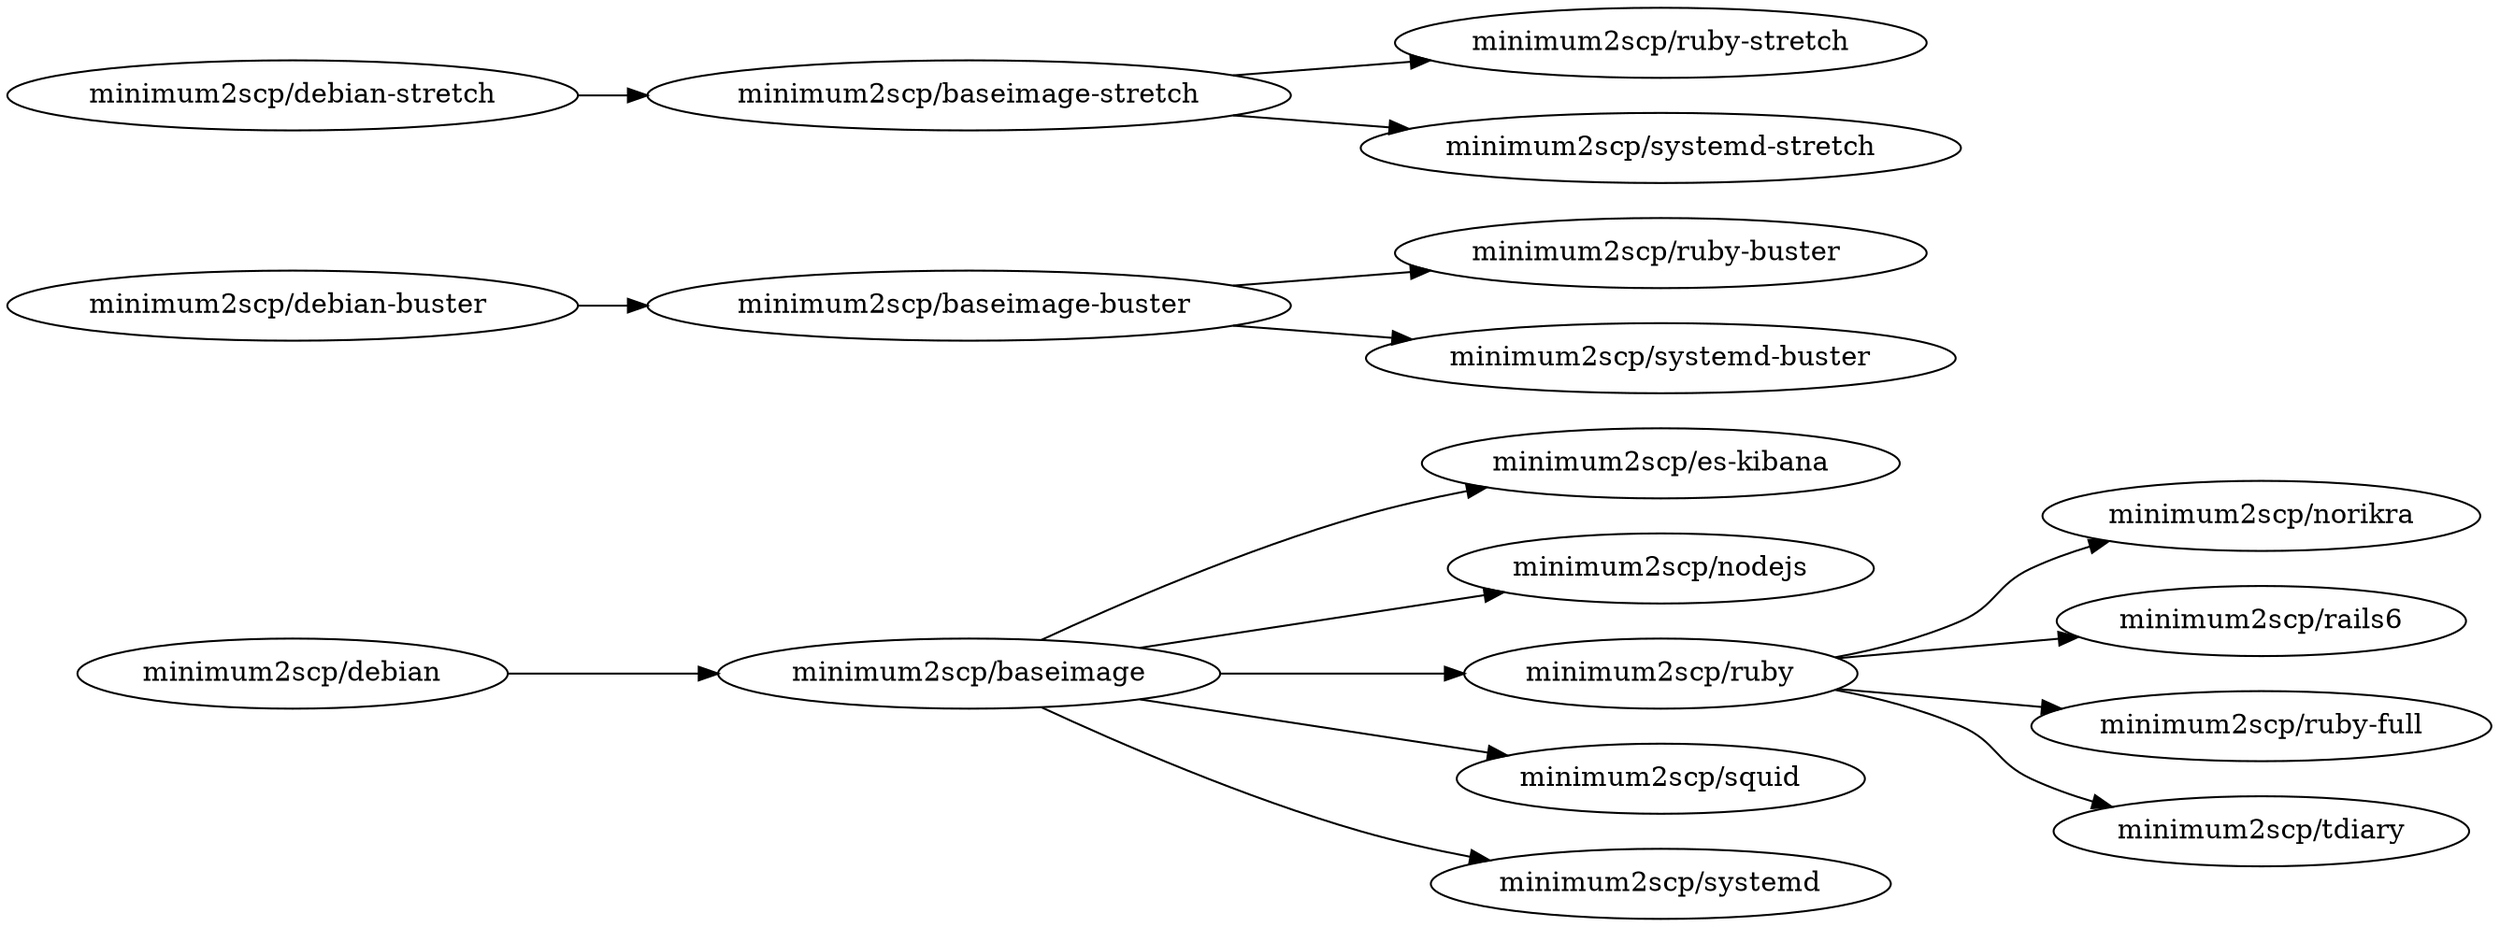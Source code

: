 digraph deps {
  graph        [rankdir = "LR"];
  ratio = auto;


  baseimage         [label = "minimum2scp/baseimage"];
  baseimage_buster  [label = "minimum2scp/baseimage-buster "];
  baseimage_stretch [label = "minimum2scp/baseimage-stretch"];
  debian            [label = "minimum2scp/debian"];
  debian_buster     [label = "minimum2scp/debian-buster "];
  debian_stretch    [label = "minimum2scp/debian-stretch"];
  es_kibana         [label = "minimum2scp/es-kibana"];
  nodejs            [label = "minimum2scp/nodejs"];
  norikra           [label = "minimum2scp/norikra"];
  rails6            [label = "minimum2scp/rails6"];
  ruby              [label = "minimum2scp/ruby"];
  ruby_buster       [label = "minimum2scp/ruby-buster "];
  ruby_full         [label = "minimum2scp/ruby-full"];
  ruby_stretch      [label = "minimum2scp/ruby-stretch"];
  squid             [label = "minimum2scp/squid"];
  systemd           [label = "minimum2scp/systemd"];
  systemd_buster    [label = "minimum2scp/systemd-buster"];
  systemd_stretch   [label = "minimum2scp/systemd-stretch"];
  tdiary            [label = "minimum2scp/tdiary"];

  debian    -> baseimage;
  baseimage -> {es_kibana, nodejs, ruby, squid, systemd};
  ruby      -> {norikra, rails6, ruby_full, tdiary};

  debian_buster -> baseimage_buster;
  baseimage_buster -> {ruby_buster, systemd_buster};

  debian_stretch   -> baseimage_stretch;
  baseimage_stretch -> {systemd_stretch, ruby_stretch};

}
